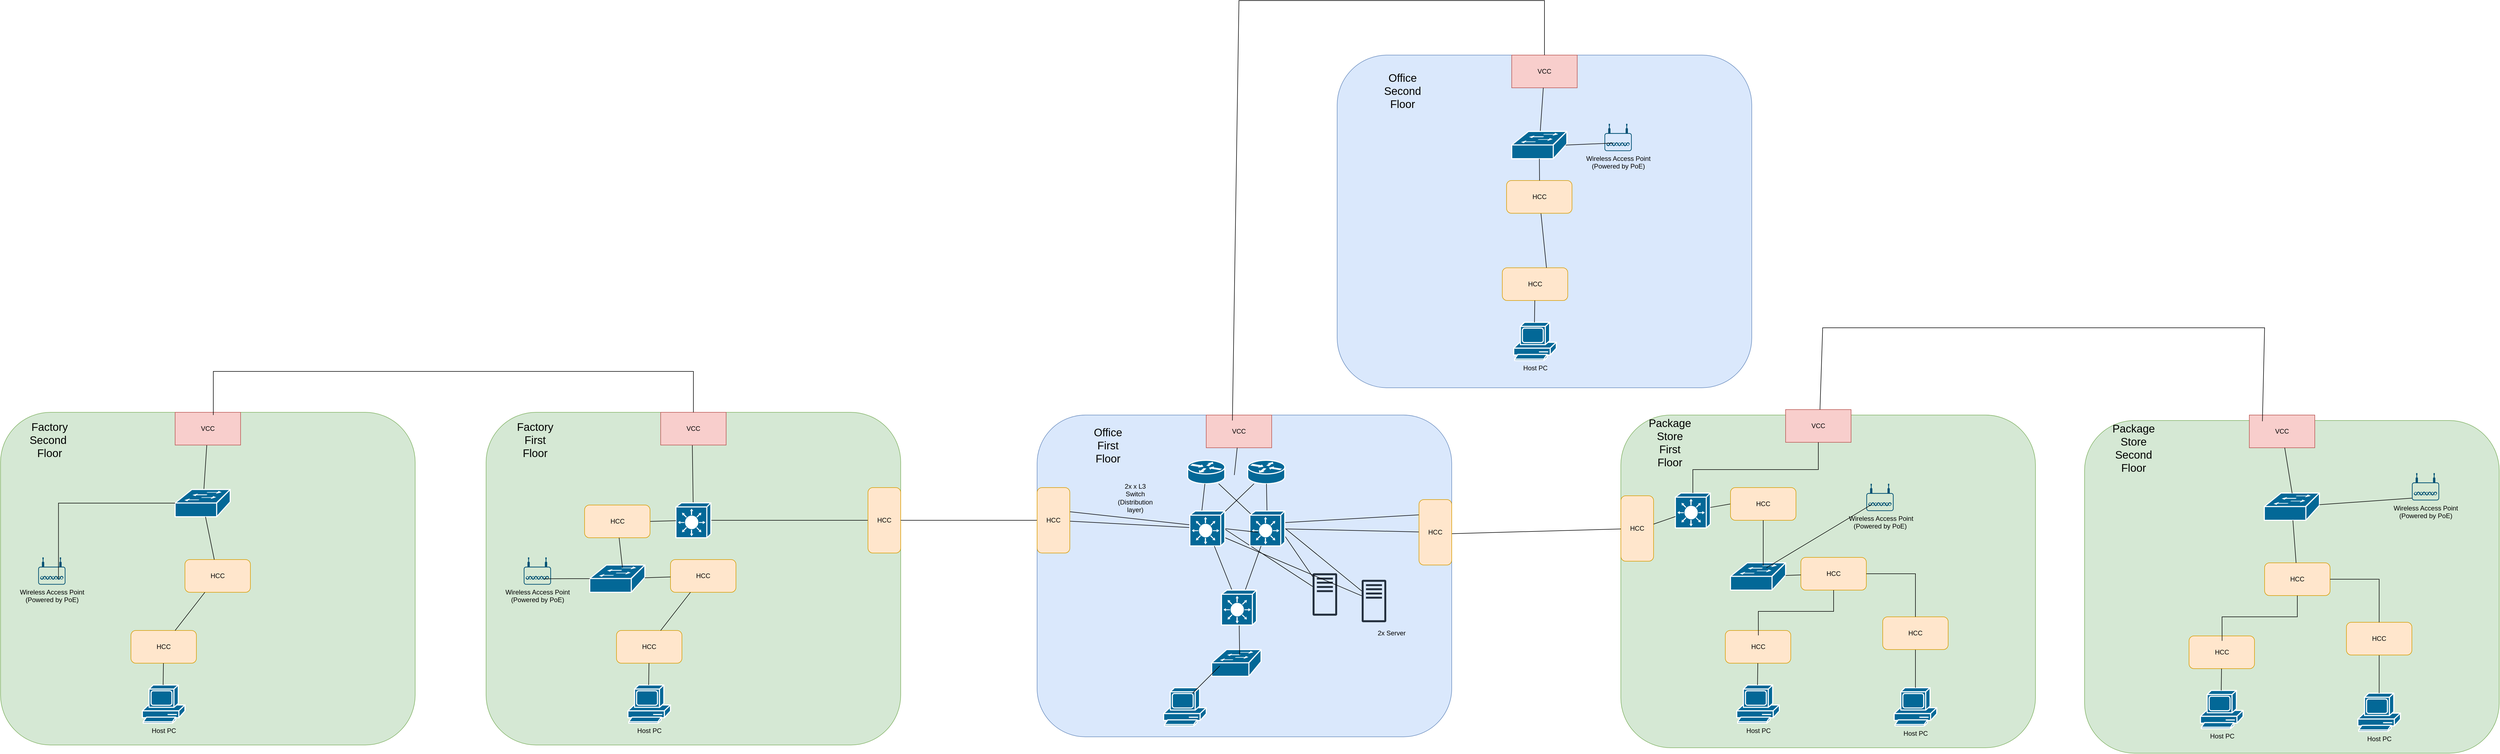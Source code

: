 <mxfile version="24.7.7">
  <diagram name="Page-1" id="TVCrLy3x2SfaSbbehY96">
    <mxGraphModel dx="5955" dy="2456" grid="1" gridSize="10" guides="1" tooltips="1" connect="1" arrows="1" fold="1" page="1" pageScale="1" pageWidth="827" pageHeight="1169" math="0" shadow="0">
      <root>
        <mxCell id="0" />
        <mxCell id="1" parent="0" />
        <mxCell id="3x_LlH8_5D73zO7Ssh2H-61" value="" style="rounded=1;whiteSpace=wrap;html=1;fillColor=#dae8fc;strokeColor=#6c8ebf;" parent="1" vertex="1">
          <mxGeometry x="-160" y="-760" width="760" height="610" as="geometry" />
        </mxCell>
        <mxCell id="3x_LlH8_5D73zO7Ssh2H-1" value="" style="rounded=1;whiteSpace=wrap;html=1;fillColor=#dae8fc;strokeColor=#6c8ebf;" parent="1" vertex="1">
          <mxGeometry x="-710" y="-100" width="760" height="590" as="geometry" />
        </mxCell>
        <mxCell id="3x_LlH8_5D73zO7Ssh2H-3" value="" style="shape=mxgraph.cisco.routers.router;sketch=0;html=1;pointerEvents=1;dashed=0;fillColor=#036897;strokeColor=#ffffff;strokeWidth=2;verticalLabelPosition=bottom;verticalAlign=top;align=center;outlineConnect=0;" parent="1" vertex="1">
          <mxGeometry x="-324" y="-17" width="68" height="43" as="geometry" />
        </mxCell>
        <mxCell id="3x_LlH8_5D73zO7Ssh2H-7" value="2x x L3 Switch (Distribution layer)" style="text;html=1;strokeColor=none;fillColor=none;align=center;verticalAlign=middle;whiteSpace=wrap;rounded=0;" parent="1" vertex="1">
          <mxGeometry x="-560" y="36.5" width="60" height="30" as="geometry" />
        </mxCell>
        <mxCell id="3x_LlH8_5D73zO7Ssh2H-8" value="" style="endArrow=none;html=1;rounded=0;" parent="1" source="3x_LlH8_5D73zO7Ssh2H-5" target="3x_LlH8_5D73zO7Ssh2H-3" edge="1">
          <mxGeometry width="50" height="50" relative="1" as="geometry">
            <mxPoint x="-290" y="86.5" as="sourcePoint" />
            <mxPoint x="-240" y="36.5" as="targetPoint" />
          </mxGeometry>
        </mxCell>
        <mxCell id="3x_LlH8_5D73zO7Ssh2H-9" value="" style="endArrow=none;html=1;rounded=0;" parent="1" source="3x_LlH8_5D73zO7Ssh2H-6" target="3x_LlH8_5D73zO7Ssh2H-3" edge="1">
          <mxGeometry width="50" height="50" relative="1" as="geometry">
            <mxPoint x="-400" y="76" as="sourcePoint" />
            <mxPoint x="-350" y="26" as="targetPoint" />
          </mxGeometry>
        </mxCell>
        <mxCell id="3x_LlH8_5D73zO7Ssh2H-10" value="" style="sketch=0;outlineConnect=0;fontColor=#232F3E;gradientColor=none;fillColor=#232F3D;strokeColor=none;dashed=0;verticalLabelPosition=bottom;verticalAlign=top;align=center;html=1;fontSize=12;fontStyle=0;aspect=fixed;pointerEvents=1;shape=mxgraph.aws4.traditional_server;" parent="1" vertex="1">
          <mxGeometry x="-115" y="202" width="45" height="78" as="geometry" />
        </mxCell>
        <mxCell id="3x_LlH8_5D73zO7Ssh2H-11" value="" style="sketch=0;outlineConnect=0;fontColor=#232F3E;gradientColor=none;fillColor=#232F3D;strokeColor=none;dashed=0;verticalLabelPosition=bottom;verticalAlign=top;align=center;html=1;fontSize=12;fontStyle=0;aspect=fixed;pointerEvents=1;shape=mxgraph.aws4.traditional_server;" parent="1" vertex="1">
          <mxGeometry x="-205" y="190" width="45" height="78" as="geometry" />
        </mxCell>
        <mxCell id="3x_LlH8_5D73zO7Ssh2H-12" value="VCC" style="rounded=0;whiteSpace=wrap;html=1;fillColor=#f8cecc;strokeColor=#b85450;" parent="1" vertex="1">
          <mxGeometry x="-400" y="-100" width="120" height="60" as="geometry" />
        </mxCell>
        <mxCell id="3x_LlH8_5D73zO7Ssh2H-13" value="" style="endArrow=none;html=1;rounded=0;" parent="1" target="3x_LlH8_5D73zO7Ssh2H-10" edge="1">
          <mxGeometry width="50" height="50" relative="1" as="geometry">
            <mxPoint x="-265" y="100" as="sourcePoint" />
            <mxPoint x="-215" y="50" as="targetPoint" />
          </mxGeometry>
        </mxCell>
        <mxCell id="3x_LlH8_5D73zO7Ssh2H-14" value="" style="endArrow=none;html=1;rounded=0;" parent="1" target="3x_LlH8_5D73zO7Ssh2H-11" edge="1">
          <mxGeometry width="50" height="50" relative="1" as="geometry">
            <mxPoint x="-380" y="100" as="sourcePoint" />
            <mxPoint x="-330" y="50" as="targetPoint" />
          </mxGeometry>
        </mxCell>
        <mxCell id="3x_LlH8_5D73zO7Ssh2H-15" value="" style="endArrow=none;html=1;rounded=0;" parent="1" target="3x_LlH8_5D73zO7Ssh2H-10" edge="1">
          <mxGeometry width="50" height="50" relative="1" as="geometry">
            <mxPoint x="-370" y="123" as="sourcePoint" />
            <mxPoint x="-320" y="73" as="targetPoint" />
          </mxGeometry>
        </mxCell>
        <mxCell id="3x_LlH8_5D73zO7Ssh2H-16" value="" style="endArrow=none;html=1;rounded=0;" parent="1" target="3x_LlH8_5D73zO7Ssh2H-11" edge="1">
          <mxGeometry width="50" height="50" relative="1" as="geometry">
            <mxPoint x="-280" y="86.5" as="sourcePoint" />
            <mxPoint x="-230" y="36.5" as="targetPoint" />
          </mxGeometry>
        </mxCell>
        <mxCell id="3x_LlH8_5D73zO7Ssh2H-17" value="2x Server" style="text;html=1;strokeColor=none;fillColor=none;align=center;verticalAlign=middle;whiteSpace=wrap;rounded=0;" parent="1" vertex="1">
          <mxGeometry x="-90" y="285" width="60" height="30" as="geometry" />
        </mxCell>
        <mxCell id="3x_LlH8_5D73zO7Ssh2H-25" value="&lt;font style=&quot;font-size: 20px;&quot;&gt;Office First Floor&lt;br&gt;&lt;/font&gt;" style="text;html=1;strokeColor=none;fillColor=none;align=center;verticalAlign=middle;whiteSpace=wrap;rounded=0;" parent="1" vertex="1">
          <mxGeometry x="-610" y="-60" width="60" height="30" as="geometry" />
        </mxCell>
        <mxCell id="3x_LlH8_5D73zO7Ssh2H-28" value="" style="endArrow=none;html=1;rounded=0;" parent="1" target="3x_LlH8_5D73zO7Ssh2H-12" edge="1">
          <mxGeometry width="50" height="50" relative="1" as="geometry">
            <mxPoint x="-348.5" y="10" as="sourcePoint" />
            <mxPoint x="-298.5" y="-40" as="targetPoint" />
          </mxGeometry>
        </mxCell>
        <mxCell id="3x_LlH8_5D73zO7Ssh2H-39" value="VCC" style="rounded=0;whiteSpace=wrap;html=1;fillColor=#f8cecc;strokeColor=#b85450;" parent="1" vertex="1">
          <mxGeometry x="160" y="-760" width="120" height="60" as="geometry" />
        </mxCell>
        <mxCell id="3x_LlH8_5D73zO7Ssh2H-53" value="" style="endArrow=none;html=1;rounded=0;" parent="1" target="3x_LlH8_5D73zO7Ssh2H-39" edge="1" source="3x_LlH8_5D73zO7Ssh2H-58">
          <mxGeometry width="50" height="50" relative="1" as="geometry">
            <mxPoint x="212.138" y="-610" as="sourcePoint" />
            <mxPoint x="261.5" y="-700" as="targetPoint" />
          </mxGeometry>
        </mxCell>
        <mxCell id="3x_LlH8_5D73zO7Ssh2H-59" value="Host PC" style="shape=mxgraph.cisco.computers_and_peripherals.pc;sketch=0;html=1;pointerEvents=1;dashed=0;fillColor=#036897;strokeColor=#ffffff;strokeWidth=2;verticalLabelPosition=bottom;verticalAlign=top;align=center;outlineConnect=0;" parent="1" vertex="1">
          <mxGeometry x="163.7" y="-270" width="78" height="70" as="geometry" />
        </mxCell>
        <mxCell id="3x_LlH8_5D73zO7Ssh2H-68" value="HCC" style="rounded=1;whiteSpace=wrap;html=1;fillColor=#ffe6cc;strokeColor=#d79b00;" parent="1" vertex="1">
          <mxGeometry x="142.7" y="-370" width="120" height="60" as="geometry" />
        </mxCell>
        <mxCell id="3x_LlH8_5D73zO7Ssh2H-70" value="" style="endArrow=none;html=1;rounded=0;" parent="1" target="3x_LlH8_5D73zO7Ssh2H-68" edge="1">
          <mxGeometry width="50" height="50" relative="1" as="geometry">
            <mxPoint x="201.7" y="-270" as="sourcePoint" />
            <mxPoint x="251.7" y="-320" as="targetPoint" />
          </mxGeometry>
        </mxCell>
        <mxCell id="3x_LlH8_5D73zO7Ssh2H-74" value="" style="endArrow=none;html=1;rounded=0;" parent="1" target="eGqbZ_p4tbSI2-1P67m3-138" edge="1">
          <mxGeometry width="50" height="50" relative="1" as="geometry">
            <mxPoint x="223.7" y="-370" as="sourcePoint" />
            <mxPoint x="278.3" y="-440" as="targetPoint" />
          </mxGeometry>
        </mxCell>
        <mxCell id="eGqbZ_p4tbSI2-1P67m3-20" value="" style="rounded=1;whiteSpace=wrap;html=1;fillColor=#d5e8d4;strokeColor=#82b366;" vertex="1" parent="1">
          <mxGeometry x="-1720" y="-105" width="760" height="610" as="geometry" />
        </mxCell>
        <mxCell id="eGqbZ_p4tbSI2-1P67m3-22" value="" style="endArrow=none;html=1;rounded=0;" edge="1" parent="1" source="eGqbZ_p4tbSI2-1P67m3-23">
          <mxGeometry width="50" height="50" relative="1" as="geometry">
            <mxPoint x="-1347.862" y="45" as="sourcePoint" />
            <mxPoint x="-1341.966" y="-45" as="targetPoint" />
          </mxGeometry>
        </mxCell>
        <mxCell id="eGqbZ_p4tbSI2-1P67m3-135" style="edgeStyle=orthogonalEdgeStyle;rounded=0;orthogonalLoop=1;jettySize=auto;html=1;endArrow=none;endFill=0;" edge="1" parent="1" source="eGqbZ_p4tbSI2-1P67m3-23" target="eGqbZ_p4tbSI2-1P67m3-40">
          <mxGeometry relative="1" as="geometry" />
        </mxCell>
        <mxCell id="eGqbZ_p4tbSI2-1P67m3-23" value="" style="shape=mxgraph.cisco.switches.layer_3_switch;sketch=0;html=1;pointerEvents=1;dashed=0;fillColor=#036897;strokeColor=#ffffff;strokeWidth=2;verticalLabelPosition=bottom;verticalAlign=top;align=center;outlineConnect=0;" vertex="1" parent="1">
          <mxGeometry x="-1372" y="61" width="64" height="64" as="geometry" />
        </mxCell>
        <mxCell id="eGqbZ_p4tbSI2-1P67m3-24" value="" style="shape=mxgraph.cisco.switches.workgroup_switch;sketch=0;html=1;pointerEvents=1;dashed=0;fillColor=#036897;strokeColor=#ffffff;strokeWidth=2;verticalLabelPosition=bottom;verticalAlign=top;align=center;outlineConnect=0;" vertex="1" parent="1">
          <mxGeometry x="-1530" y="175" width="101" height="50" as="geometry" />
        </mxCell>
        <mxCell id="eGqbZ_p4tbSI2-1P67m3-25" value="Host PC " style="shape=mxgraph.cisco.computers_and_peripherals.pc;sketch=0;html=1;pointerEvents=1;dashed=0;fillColor=#036897;strokeColor=#ffffff;strokeWidth=2;verticalLabelPosition=bottom;verticalAlign=top;align=center;outlineConnect=0;" vertex="1" parent="1">
          <mxGeometry x="-1460" y="395" width="78" height="70" as="geometry" />
        </mxCell>
        <mxCell id="eGqbZ_p4tbSI2-1P67m3-26" value="" style="endArrow=none;html=1;rounded=0;exitX=1;exitY=0.5;exitDx=0;exitDy=0;" edge="1" parent="1" source="eGqbZ_p4tbSI2-1P67m3-27" target="eGqbZ_p4tbSI2-1P67m3-23">
          <mxGeometry width="50" height="50" relative="1" as="geometry">
            <mxPoint x="-1420" y="118" as="sourcePoint" />
            <mxPoint x="-1370" y="68" as="targetPoint" />
          </mxGeometry>
        </mxCell>
        <mxCell id="eGqbZ_p4tbSI2-1P67m3-27" value="HCC" style="rounded=1;whiteSpace=wrap;html=1;fillColor=#ffe6cc;strokeColor=#d79b00;" vertex="1" parent="1">
          <mxGeometry x="-1539.5" y="65" width="120" height="60" as="geometry" />
        </mxCell>
        <mxCell id="eGqbZ_p4tbSI2-1P67m3-28" value="" style="endArrow=none;html=1;rounded=0;" edge="1" parent="1" target="eGqbZ_p4tbSI2-1P67m3-27">
          <mxGeometry width="50" height="50" relative="1" as="geometry">
            <mxPoint x="-1470" y="180" as="sourcePoint" />
            <mxPoint x="-1430" y="205" as="targetPoint" />
          </mxGeometry>
        </mxCell>
        <mxCell id="eGqbZ_p4tbSI2-1P67m3-29" value="HCC" style="rounded=1;whiteSpace=wrap;html=1;fillColor=#ffe6cc;strokeColor=#d79b00;" vertex="1" parent="1">
          <mxGeometry x="-1481" y="295" width="120" height="60" as="geometry" />
        </mxCell>
        <mxCell id="eGqbZ_p4tbSI2-1P67m3-30" value="HCC" style="rounded=1;whiteSpace=wrap;html=1;fillColor=#ffe6cc;strokeColor=#d79b00;" vertex="1" parent="1">
          <mxGeometry x="-1382" y="165" width="120" height="60" as="geometry" />
        </mxCell>
        <mxCell id="eGqbZ_p4tbSI2-1P67m3-31" value="" style="endArrow=none;html=1;rounded=0;" edge="1" parent="1" target="eGqbZ_p4tbSI2-1P67m3-29">
          <mxGeometry width="50" height="50" relative="1" as="geometry">
            <mxPoint x="-1422" y="395" as="sourcePoint" />
            <mxPoint x="-1372" y="345" as="targetPoint" />
          </mxGeometry>
        </mxCell>
        <mxCell id="eGqbZ_p4tbSI2-1P67m3-32" value="" style="endArrow=none;html=1;rounded=0;" edge="1" parent="1" source="eGqbZ_p4tbSI2-1P67m3-24" target="eGqbZ_p4tbSI2-1P67m3-30">
          <mxGeometry width="50" height="50" relative="1" as="geometry">
            <mxPoint x="-1300" y="185" as="sourcePoint" />
            <mxPoint x="-1250" y="135" as="targetPoint" />
          </mxGeometry>
        </mxCell>
        <mxCell id="eGqbZ_p4tbSI2-1P67m3-35" value="" style="endArrow=none;html=1;rounded=0;" edge="1" parent="1" target="eGqbZ_p4tbSI2-1P67m3-30">
          <mxGeometry width="50" height="50" relative="1" as="geometry">
            <mxPoint x="-1400" y="295" as="sourcePoint" />
            <mxPoint x="-1350" y="245" as="targetPoint" />
          </mxGeometry>
        </mxCell>
        <mxCell id="eGqbZ_p4tbSI2-1P67m3-40" value="HCC" style="rounded=1;whiteSpace=wrap;html=1;fillColor=#ffe6cc;strokeColor=#d79b00;direction=south;" vertex="1" parent="1">
          <mxGeometry x="-1020" y="33" width="60" height="120" as="geometry" />
        </mxCell>
        <mxCell id="eGqbZ_p4tbSI2-1P67m3-42" value="&lt;div&gt;&lt;font style=&quot;font-size: 20px;&quot;&gt;Office Second Floor&lt;/font&gt;&lt;/div&gt;" style="text;html=1;strokeColor=none;fillColor=none;align=center;verticalAlign=middle;whiteSpace=wrap;rounded=0;" vertex="1" parent="1">
          <mxGeometry x="-70" y="-710" width="60" height="30" as="geometry" />
        </mxCell>
        <mxCell id="eGqbZ_p4tbSI2-1P67m3-43" value="&lt;font style=&quot;font-size: 20px;&quot;&gt;Factory First Floor&lt;br&gt;&lt;/font&gt;" style="text;html=1;align=center;verticalAlign=middle;whiteSpace=wrap;rounded=0;" vertex="1" parent="1">
          <mxGeometry x="-1660" y="-70" width="60" height="30" as="geometry" />
        </mxCell>
        <mxCell id="eGqbZ_p4tbSI2-1P67m3-46" value="&lt;div&gt;Wireless Access Point&lt;/div&gt;&lt;div&gt;(Powered by PoE) &lt;br&gt;&lt;/div&gt;" style="points=[[0.03,0.36,0],[0.18,0,0],[0.5,0.34,0],[0.82,0,0],[0.97,0.36,0],[1,0.67,0],[0.975,0.975,0],[0.5,1,0],[0.025,0.975,0],[0,0.67,0]];verticalLabelPosition=bottom;sketch=0;html=1;verticalAlign=top;aspect=fixed;align=center;pointerEvents=1;shape=mxgraph.cisco19.wireless_access_point;fillColor=#005073;strokeColor=none;" vertex="1" parent="1">
          <mxGeometry x="-1651" y="161" width="50" height="50" as="geometry" />
        </mxCell>
        <mxCell id="eGqbZ_p4tbSI2-1P67m3-47" style="edgeStyle=orthogonalEdgeStyle;rounded=0;orthogonalLoop=1;jettySize=auto;html=1;entryX=0.744;entryY=0.784;entryDx=0;entryDy=0;entryPerimeter=0;endArrow=none;endFill=0;" edge="1" parent="1" source="eGqbZ_p4tbSI2-1P67m3-24" target="eGqbZ_p4tbSI2-1P67m3-46">
          <mxGeometry relative="1" as="geometry" />
        </mxCell>
        <mxCell id="eGqbZ_p4tbSI2-1P67m3-131" style="edgeStyle=orthogonalEdgeStyle;rounded=0;orthogonalLoop=1;jettySize=auto;html=1;endArrow=none;endFill=0;" edge="1" parent="1" source="eGqbZ_p4tbSI2-1P67m3-39" target="eGqbZ_p4tbSI2-1P67m3-40">
          <mxGeometry relative="1" as="geometry" />
        </mxCell>
        <mxCell id="eGqbZ_p4tbSI2-1P67m3-49" value="" style="endArrow=none;html=1;rounded=0;" edge="1" parent="1" source="eGqbZ_p4tbSI2-1P67m3-39" target="3x_LlH8_5D73zO7Ssh2H-6">
          <mxGeometry width="50" height="50" relative="1" as="geometry">
            <mxPoint x="-660" y="97" as="sourcePoint" />
            <mxPoint x="-610" y="47" as="targetPoint" />
          </mxGeometry>
        </mxCell>
        <mxCell id="eGqbZ_p4tbSI2-1P67m3-55" value="" style="rounded=1;whiteSpace=wrap;html=1;fillColor=#d5e8d4;strokeColor=#82b366;" vertex="1" parent="1">
          <mxGeometry x="360" y="-100" width="760" height="610" as="geometry" />
        </mxCell>
        <mxCell id="eGqbZ_p4tbSI2-1P67m3-57" value="" style="shape=mxgraph.cisco.switches.layer_3_switch;sketch=0;html=1;pointerEvents=1;dashed=0;fillColor=#036897;strokeColor=#ffffff;strokeWidth=2;verticalLabelPosition=bottom;verticalAlign=top;align=center;outlineConnect=0;" vertex="1" parent="1">
          <mxGeometry x="460" y="43" width="64" height="64" as="geometry" />
        </mxCell>
        <mxCell id="eGqbZ_p4tbSI2-1P67m3-58" value="" style="shape=mxgraph.cisco.switches.workgroup_switch;sketch=0;html=1;pointerEvents=1;dashed=0;fillColor=#036897;strokeColor=#ffffff;strokeWidth=2;verticalLabelPosition=bottom;verticalAlign=top;align=center;outlineConnect=0;" vertex="1" parent="1">
          <mxGeometry x="561" y="171" width="101" height="50" as="geometry" />
        </mxCell>
        <mxCell id="eGqbZ_p4tbSI2-1P67m3-59" value="Host PC " style="shape=mxgraph.cisco.computers_and_peripherals.pc;sketch=0;html=1;pointerEvents=1;dashed=0;fillColor=#036897;strokeColor=#ffffff;strokeWidth=2;verticalLabelPosition=bottom;verticalAlign=top;align=center;outlineConnect=0;" vertex="1" parent="1">
          <mxGeometry x="572.5" y="395" width="78" height="70" as="geometry" />
        </mxCell>
        <mxCell id="eGqbZ_p4tbSI2-1P67m3-60" value="" style="endArrow=none;html=1;rounded=0;exitX=0;exitY=0.5;exitDx=0;exitDy=0;" edge="1" parent="1" source="eGqbZ_p4tbSI2-1P67m3-61" target="eGqbZ_p4tbSI2-1P67m3-57">
          <mxGeometry width="50" height="50" relative="1" as="geometry">
            <mxPoint x="671" y="114" as="sourcePoint" />
            <mxPoint x="721" y="64" as="targetPoint" />
          </mxGeometry>
        </mxCell>
        <mxCell id="eGqbZ_p4tbSI2-1P67m3-61" value="HCC" style="rounded=1;whiteSpace=wrap;html=1;fillColor=#ffe6cc;strokeColor=#d79b00;" vertex="1" parent="1">
          <mxGeometry x="561" y="33" width="120" height="60" as="geometry" />
        </mxCell>
        <mxCell id="eGqbZ_p4tbSI2-1P67m3-62" value="" style="endArrow=none;html=1;rounded=0;" edge="1" parent="1" target="eGqbZ_p4tbSI2-1P67m3-61">
          <mxGeometry width="50" height="50" relative="1" as="geometry">
            <mxPoint x="621" y="176" as="sourcePoint" />
            <mxPoint x="661" y="201" as="targetPoint" />
          </mxGeometry>
        </mxCell>
        <mxCell id="eGqbZ_p4tbSI2-1P67m3-63" value="HCC" style="rounded=1;whiteSpace=wrap;html=1;fillColor=#ffe6cc;strokeColor=#d79b00;" vertex="1" parent="1">
          <mxGeometry x="551.5" y="295" width="120" height="60" as="geometry" />
        </mxCell>
        <mxCell id="eGqbZ_p4tbSI2-1P67m3-64" value="HCC" style="rounded=1;whiteSpace=wrap;html=1;fillColor=#ffe6cc;strokeColor=#d79b00;" vertex="1" parent="1">
          <mxGeometry x="690" y="161" width="120" height="60" as="geometry" />
        </mxCell>
        <mxCell id="eGqbZ_p4tbSI2-1P67m3-65" value="" style="endArrow=none;html=1;rounded=0;" edge="1" parent="1" target="eGqbZ_p4tbSI2-1P67m3-63">
          <mxGeometry width="50" height="50" relative="1" as="geometry">
            <mxPoint x="610.5" y="395" as="sourcePoint" />
            <mxPoint x="660.5" y="345" as="targetPoint" />
          </mxGeometry>
        </mxCell>
        <mxCell id="eGqbZ_p4tbSI2-1P67m3-66" value="" style="endArrow=none;html=1;rounded=0;" edge="1" parent="1" source="eGqbZ_p4tbSI2-1P67m3-58" target="eGqbZ_p4tbSI2-1P67m3-64">
          <mxGeometry width="50" height="50" relative="1" as="geometry">
            <mxPoint x="791" y="181" as="sourcePoint" />
            <mxPoint x="841" y="131" as="targetPoint" />
          </mxGeometry>
        </mxCell>
        <mxCell id="eGqbZ_p4tbSI2-1P67m3-67" value="Host PC" style="shape=mxgraph.cisco.computers_and_peripherals.pc;sketch=0;html=1;pointerEvents=1;dashed=0;fillColor=#036897;strokeColor=#ffffff;strokeWidth=2;verticalLabelPosition=bottom;verticalAlign=top;align=center;outlineConnect=0;" vertex="1" parent="1">
          <mxGeometry x="861" y="400" width="78" height="70" as="geometry" />
        </mxCell>
        <mxCell id="eGqbZ_p4tbSI2-1P67m3-68" value="" style="endArrow=none;html=1;rounded=0;" edge="1" parent="1" target="eGqbZ_p4tbSI2-1P67m3-67" source="eGqbZ_p4tbSI2-1P67m3-70">
          <mxGeometry width="50" height="50" relative="1" as="geometry">
            <mxPoint x="991" y="211" as="sourcePoint" />
            <mxPoint x="1041" y="161" as="targetPoint" />
          </mxGeometry>
        </mxCell>
        <mxCell id="eGqbZ_p4tbSI2-1P67m3-69" value="" style="endArrow=none;html=1;rounded=0;exitX=0.505;exitY=0.151;exitDx=0;exitDy=0;exitPerimeter=0;" edge="1" parent="1" target="eGqbZ_p4tbSI2-1P67m3-64" source="eGqbZ_p4tbSI2-1P67m3-63">
          <mxGeometry width="50" height="50" relative="1" as="geometry">
            <mxPoint x="691" y="291" as="sourcePoint" />
            <mxPoint x="741" y="241" as="targetPoint" />
            <Array as="points">
              <mxPoint x="612" y="260" />
              <mxPoint x="750" y="260" />
            </Array>
          </mxGeometry>
        </mxCell>
        <mxCell id="eGqbZ_p4tbSI2-1P67m3-70" value="HCC" style="rounded=1;whiteSpace=wrap;html=1;fillColor=#ffe6cc;strokeColor=#d79b00;" vertex="1" parent="1">
          <mxGeometry x="840" y="270" width="120" height="60" as="geometry" />
        </mxCell>
        <mxCell id="eGqbZ_p4tbSI2-1P67m3-71" value="" style="endArrow=none;html=1;rounded=0;" edge="1" parent="1" target="eGqbZ_p4tbSI2-1P67m3-70" source="eGqbZ_p4tbSI2-1P67m3-64">
          <mxGeometry width="50" height="50" relative="1" as="geometry">
            <mxPoint x="829" y="191" as="sourcePoint" />
            <mxPoint x="879" y="141" as="targetPoint" />
            <Array as="points">
              <mxPoint x="900" y="191" />
            </Array>
          </mxGeometry>
        </mxCell>
        <mxCell id="eGqbZ_p4tbSI2-1P67m3-72" value="HCC" style="rounded=1;whiteSpace=wrap;html=1;fillColor=#ffe6cc;strokeColor=#d79b00;direction=south;" vertex="1" parent="1">
          <mxGeometry x="360" y="48" width="60" height="120" as="geometry" />
        </mxCell>
        <mxCell id="eGqbZ_p4tbSI2-1P67m3-74" value="&lt;div&gt;&lt;font style=&quot;font-size: 20px;&quot;&gt;Package Store First Floor&lt;/font&gt;&lt;/div&gt;" style="text;html=1;align=center;verticalAlign=middle;whiteSpace=wrap;rounded=0;" vertex="1" parent="1">
          <mxGeometry x="420" y="-65" width="60" height="30" as="geometry" />
        </mxCell>
        <mxCell id="eGqbZ_p4tbSI2-1P67m3-75" value="&lt;div&gt;&amp;nbsp;Wireless Access Point&lt;/div&gt;&lt;div&gt;(Powered by PoE) &lt;br&gt;&lt;/div&gt;" style="points=[[0.03,0.36,0],[0.18,0,0],[0.5,0.34,0],[0.82,0,0],[0.97,0.36,0],[1,0.67,0],[0.975,0.975,0],[0.5,1,0],[0.025,0.975,0],[0,0.67,0]];verticalLabelPosition=bottom;sketch=0;html=1;verticalAlign=top;aspect=fixed;align=center;pointerEvents=1;shape=mxgraph.cisco19.wireless_access_point;fillColor=#005073;strokeColor=none;" vertex="1" parent="1">
          <mxGeometry x="810" y="26" width="50" height="50" as="geometry" />
        </mxCell>
        <mxCell id="eGqbZ_p4tbSI2-1P67m3-77" value="" style="endArrow=none;html=1;rounded=0;" edge="1" parent="1" target="3x_LlH8_5D73zO7Ssh2H-39">
          <mxGeometry width="50" height="50" relative="1" as="geometry">
            <mxPoint x="-352" y="-90" as="sourcePoint" />
            <mxPoint x="-302" y="-140" as="targetPoint" />
            <Array as="points">
              <mxPoint x="-340" y="-860" />
              <mxPoint x="220" y="-860" />
            </Array>
          </mxGeometry>
        </mxCell>
        <mxCell id="eGqbZ_p4tbSI2-1P67m3-79" value="" style="endArrow=none;html=1;rounded=0;entryX=0.264;entryY=0.768;entryDx=0;entryDy=0;entryPerimeter=0;" edge="1" parent="1">
          <mxGeometry width="50" height="50" relative="1" as="geometry">
            <mxPoint x="626.9" y="180" as="sourcePoint" />
            <mxPoint x="819.1" y="64.4" as="targetPoint" />
          </mxGeometry>
        </mxCell>
        <mxCell id="eGqbZ_p4tbSI2-1P67m3-80" value="" style="endArrow=none;html=1;rounded=0;" edge="1" parent="1" source="eGqbZ_p4tbSI2-1P67m3-72" target="eGqbZ_p4tbSI2-1P67m3-57">
          <mxGeometry width="50" height="50" relative="1" as="geometry">
            <mxPoint x="750" y="260" as="sourcePoint" />
            <mxPoint x="800" y="210" as="targetPoint" />
            <Array as="points">
              <mxPoint x="420" y="100" />
            </Array>
          </mxGeometry>
        </mxCell>
        <mxCell id="eGqbZ_p4tbSI2-1P67m3-81" value="" style="endArrow=none;html=1;rounded=0;" edge="1" parent="1" target="eGqbZ_p4tbSI2-1P67m3-72">
          <mxGeometry width="50" height="50" relative="1" as="geometry">
            <mxPoint x="34" y="118" as="sourcePoint" />
            <mxPoint x="84" y="68" as="targetPoint" />
          </mxGeometry>
        </mxCell>
        <mxCell id="eGqbZ_p4tbSI2-1P67m3-83" value="VCC" style="rounded=0;whiteSpace=wrap;html=1;fillColor=#f8cecc;strokeColor=#b85450;" vertex="1" parent="1">
          <mxGeometry x="662" y="-110" width="120" height="60" as="geometry" />
        </mxCell>
        <mxCell id="eGqbZ_p4tbSI2-1P67m3-84" value="" style="endArrow=none;html=1;rounded=0;" edge="1" parent="1" source="eGqbZ_p4tbSI2-1P67m3-57" target="eGqbZ_p4tbSI2-1P67m3-83">
          <mxGeometry width="50" height="50" relative="1" as="geometry">
            <mxPoint x="621.5" y="43" as="sourcePoint" />
            <mxPoint x="671.5" y="-7" as="targetPoint" />
            <Array as="points">
              <mxPoint x="492" />
              <mxPoint x="722" />
            </Array>
          </mxGeometry>
        </mxCell>
        <mxCell id="eGqbZ_p4tbSI2-1P67m3-85" value="" style="rounded=1;whiteSpace=wrap;html=1;fillColor=#d5e8d4;strokeColor=#82b366;" vertex="1" parent="1">
          <mxGeometry x="1210" y="-90" width="760" height="610" as="geometry" />
        </mxCell>
        <mxCell id="eGqbZ_p4tbSI2-1P67m3-87" value="" style="shape=mxgraph.cisco.switches.workgroup_switch;sketch=0;html=1;pointerEvents=1;dashed=0;fillColor=#036897;strokeColor=#ffffff;strokeWidth=2;verticalLabelPosition=bottom;verticalAlign=top;align=center;outlineConnect=0;" vertex="1" parent="1">
          <mxGeometry x="1539.5" y="43" width="101" height="50" as="geometry" />
        </mxCell>
        <mxCell id="eGqbZ_p4tbSI2-1P67m3-88" value="Host PC " style="shape=mxgraph.cisco.computers_and_peripherals.pc;sketch=0;html=1;pointerEvents=1;dashed=0;fillColor=#036897;strokeColor=#ffffff;strokeWidth=2;verticalLabelPosition=bottom;verticalAlign=top;align=center;outlineConnect=0;" vertex="1" parent="1">
          <mxGeometry x="1422.5" y="405" width="78" height="70" as="geometry" />
        </mxCell>
        <mxCell id="eGqbZ_p4tbSI2-1P67m3-92" value="HCC" style="rounded=1;whiteSpace=wrap;html=1;fillColor=#ffe6cc;strokeColor=#d79b00;" vertex="1" parent="1">
          <mxGeometry x="1401.5" y="305" width="120" height="60" as="geometry" />
        </mxCell>
        <mxCell id="eGqbZ_p4tbSI2-1P67m3-93" value="HCC" style="rounded=1;whiteSpace=wrap;html=1;fillColor=#ffe6cc;strokeColor=#d79b00;" vertex="1" parent="1">
          <mxGeometry x="1540" y="171" width="120" height="60" as="geometry" />
        </mxCell>
        <mxCell id="eGqbZ_p4tbSI2-1P67m3-94" value="" style="endArrow=none;html=1;rounded=0;" edge="1" parent="1" target="eGqbZ_p4tbSI2-1P67m3-92">
          <mxGeometry width="50" height="50" relative="1" as="geometry">
            <mxPoint x="1460.5" y="405" as="sourcePoint" />
            <mxPoint x="1510.5" y="355" as="targetPoint" />
          </mxGeometry>
        </mxCell>
        <mxCell id="eGqbZ_p4tbSI2-1P67m3-95" value="" style="endArrow=none;html=1;rounded=0;" edge="1" parent="1" source="eGqbZ_p4tbSI2-1P67m3-87" target="eGqbZ_p4tbSI2-1P67m3-93">
          <mxGeometry width="50" height="50" relative="1" as="geometry">
            <mxPoint x="1641" y="191" as="sourcePoint" />
            <mxPoint x="1691" y="141" as="targetPoint" />
          </mxGeometry>
        </mxCell>
        <mxCell id="eGqbZ_p4tbSI2-1P67m3-96" value="Host PC" style="shape=mxgraph.cisco.computers_and_peripherals.pc;sketch=0;html=1;pointerEvents=1;dashed=0;fillColor=#036897;strokeColor=#ffffff;strokeWidth=2;verticalLabelPosition=bottom;verticalAlign=top;align=center;outlineConnect=0;" vertex="1" parent="1">
          <mxGeometry x="1711" y="410" width="78" height="70" as="geometry" />
        </mxCell>
        <mxCell id="eGqbZ_p4tbSI2-1P67m3-97" value="" style="endArrow=none;html=1;rounded=0;" edge="1" parent="1" source="eGqbZ_p4tbSI2-1P67m3-99" target="eGqbZ_p4tbSI2-1P67m3-96">
          <mxGeometry width="50" height="50" relative="1" as="geometry">
            <mxPoint x="1841" y="221" as="sourcePoint" />
            <mxPoint x="1891" y="171" as="targetPoint" />
          </mxGeometry>
        </mxCell>
        <mxCell id="eGqbZ_p4tbSI2-1P67m3-98" value="" style="endArrow=none;html=1;rounded=0;exitX=0.505;exitY=0.151;exitDx=0;exitDy=0;exitPerimeter=0;" edge="1" parent="1" source="eGqbZ_p4tbSI2-1P67m3-92" target="eGqbZ_p4tbSI2-1P67m3-93">
          <mxGeometry width="50" height="50" relative="1" as="geometry">
            <mxPoint x="1541" y="301" as="sourcePoint" />
            <mxPoint x="1591" y="251" as="targetPoint" />
            <Array as="points">
              <mxPoint x="1462" y="270" />
              <mxPoint x="1600" y="270" />
            </Array>
          </mxGeometry>
        </mxCell>
        <mxCell id="eGqbZ_p4tbSI2-1P67m3-99" value="HCC" style="rounded=1;whiteSpace=wrap;html=1;fillColor=#ffe6cc;strokeColor=#d79b00;" vertex="1" parent="1">
          <mxGeometry x="1690" y="280" width="120" height="60" as="geometry" />
        </mxCell>
        <mxCell id="eGqbZ_p4tbSI2-1P67m3-100" value="" style="endArrow=none;html=1;rounded=0;" edge="1" parent="1" source="eGqbZ_p4tbSI2-1P67m3-93" target="eGqbZ_p4tbSI2-1P67m3-99">
          <mxGeometry width="50" height="50" relative="1" as="geometry">
            <mxPoint x="1679" y="201" as="sourcePoint" />
            <mxPoint x="1729" y="151" as="targetPoint" />
            <Array as="points">
              <mxPoint x="1750" y="201" />
            </Array>
          </mxGeometry>
        </mxCell>
        <mxCell id="eGqbZ_p4tbSI2-1P67m3-102" value="&lt;div&gt;&lt;font style=&quot;font-size: 20px;&quot;&gt;Package Store Second Floor&lt;/font&gt;&lt;/div&gt;" style="text;html=1;align=center;verticalAlign=middle;whiteSpace=wrap;rounded=0;" vertex="1" parent="1">
          <mxGeometry x="1270" y="-55" width="60" height="30" as="geometry" />
        </mxCell>
        <mxCell id="eGqbZ_p4tbSI2-1P67m3-103" value="&lt;div&gt;Wireless Access Point&lt;/div&gt;&lt;div&gt;(Powered by PoE) &lt;br&gt;&lt;/div&gt;" style="points=[[0.03,0.36,0],[0.18,0,0],[0.5,0.34,0],[0.82,0,0],[0.97,0.36,0],[1,0.67,0],[0.975,0.975,0],[0.5,1,0],[0.025,0.975,0],[0,0.67,0]];verticalLabelPosition=bottom;sketch=0;html=1;verticalAlign=top;aspect=fixed;align=center;pointerEvents=1;shape=mxgraph.cisco19.wireless_access_point;fillColor=#005073;strokeColor=none;" vertex="1" parent="1">
          <mxGeometry x="1810" y="6.5" width="50" height="50" as="geometry" />
        </mxCell>
        <mxCell id="eGqbZ_p4tbSI2-1P67m3-104" value="" style="endArrow=none;html=1;rounded=0;entryX=0.264;entryY=0.768;entryDx=0;entryDy=0;entryPerimeter=0;" edge="1" parent="1" source="eGqbZ_p4tbSI2-1P67m3-87">
          <mxGeometry width="50" height="50" relative="1" as="geometry">
            <mxPoint x="1617.8" y="168" as="sourcePoint" />
            <mxPoint x="1810" y="52.4" as="targetPoint" />
          </mxGeometry>
        </mxCell>
        <mxCell id="eGqbZ_p4tbSI2-1P67m3-106" value="VCC" style="rounded=0;whiteSpace=wrap;html=1;fillColor=#f8cecc;strokeColor=#b85450;" vertex="1" parent="1">
          <mxGeometry x="1512" y="-100" width="120" height="60" as="geometry" />
        </mxCell>
        <mxCell id="eGqbZ_p4tbSI2-1P67m3-108" value="" style="endArrow=none;html=1;rounded=0;" edge="1" parent="1" target="eGqbZ_p4tbSI2-1P67m3-106">
          <mxGeometry width="50" height="50" relative="1" as="geometry">
            <mxPoint x="1590.5" y="43.5" as="sourcePoint" />
            <mxPoint x="1640.5" y="-6.5" as="targetPoint" />
          </mxGeometry>
        </mxCell>
        <mxCell id="eGqbZ_p4tbSI2-1P67m3-109" value="" style="endArrow=none;html=1;rounded=0;entryX=0.2;entryY=0.189;entryDx=0;entryDy=0;entryPerimeter=0;" edge="1" parent="1" target="eGqbZ_p4tbSI2-1P67m3-106">
          <mxGeometry width="50" height="50" relative="1" as="geometry">
            <mxPoint x="725" y="-110" as="sourcePoint" />
            <mxPoint x="775" y="-160" as="targetPoint" />
            <Array as="points">
              <mxPoint x="730" y="-260" />
              <mxPoint x="1540" y="-260" />
            </Array>
          </mxGeometry>
        </mxCell>
        <mxCell id="eGqbZ_p4tbSI2-1P67m3-110" value="" style="rounded=1;whiteSpace=wrap;html=1;fillColor=#d5e8d4;strokeColor=#82b366;" vertex="1" parent="1">
          <mxGeometry x="-2610" y="-105" width="760" height="610" as="geometry" />
        </mxCell>
        <mxCell id="eGqbZ_p4tbSI2-1P67m3-111" value="" style="endArrow=none;html=1;rounded=0;" edge="1" parent="1">
          <mxGeometry width="50" height="50" relative="1" as="geometry">
            <mxPoint x="-2237.862" y="45" as="sourcePoint" />
            <mxPoint x="-2231.966" y="-45" as="targetPoint" />
          </mxGeometry>
        </mxCell>
        <mxCell id="eGqbZ_p4tbSI2-1P67m3-113" value="" style="shape=mxgraph.cisco.switches.workgroup_switch;sketch=0;html=1;pointerEvents=1;dashed=0;fillColor=#036897;strokeColor=#ffffff;strokeWidth=2;verticalLabelPosition=bottom;verticalAlign=top;align=center;outlineConnect=0;" vertex="1" parent="1">
          <mxGeometry x="-2290" y="36.5" width="101" height="50" as="geometry" />
        </mxCell>
        <mxCell id="eGqbZ_p4tbSI2-1P67m3-114" value="Host PC " style="shape=mxgraph.cisco.computers_and_peripherals.pc;sketch=0;html=1;pointerEvents=1;dashed=0;fillColor=#036897;strokeColor=#ffffff;strokeWidth=2;verticalLabelPosition=bottom;verticalAlign=top;align=center;outlineConnect=0;" vertex="1" parent="1">
          <mxGeometry x="-2350" y="395" width="78" height="70" as="geometry" />
        </mxCell>
        <mxCell id="eGqbZ_p4tbSI2-1P67m3-118" value="HCC" style="rounded=1;whiteSpace=wrap;html=1;fillColor=#ffe6cc;strokeColor=#d79b00;" vertex="1" parent="1">
          <mxGeometry x="-2371" y="295" width="120" height="60" as="geometry" />
        </mxCell>
        <mxCell id="eGqbZ_p4tbSI2-1P67m3-119" value="HCC" style="rounded=1;whiteSpace=wrap;html=1;fillColor=#ffe6cc;strokeColor=#d79b00;" vertex="1" parent="1">
          <mxGeometry x="-2272" y="165" width="120" height="60" as="geometry" />
        </mxCell>
        <mxCell id="eGqbZ_p4tbSI2-1P67m3-120" value="" style="endArrow=none;html=1;rounded=0;" edge="1" parent="1" target="eGqbZ_p4tbSI2-1P67m3-118">
          <mxGeometry width="50" height="50" relative="1" as="geometry">
            <mxPoint x="-2312" y="395" as="sourcePoint" />
            <mxPoint x="-2262" y="345" as="targetPoint" />
          </mxGeometry>
        </mxCell>
        <mxCell id="eGqbZ_p4tbSI2-1P67m3-121" value="" style="endArrow=none;html=1;rounded=0;" edge="1" parent="1" source="eGqbZ_p4tbSI2-1P67m3-113" target="eGqbZ_p4tbSI2-1P67m3-119">
          <mxGeometry width="50" height="50" relative="1" as="geometry">
            <mxPoint x="-2190" y="185" as="sourcePoint" />
            <mxPoint x="-2140" y="135" as="targetPoint" />
          </mxGeometry>
        </mxCell>
        <mxCell id="eGqbZ_p4tbSI2-1P67m3-124" value="" style="endArrow=none;html=1;rounded=0;" edge="1" parent="1" target="eGqbZ_p4tbSI2-1P67m3-119">
          <mxGeometry width="50" height="50" relative="1" as="geometry">
            <mxPoint x="-2290" y="295" as="sourcePoint" />
            <mxPoint x="-2240" y="245" as="targetPoint" />
          </mxGeometry>
        </mxCell>
        <mxCell id="eGqbZ_p4tbSI2-1P67m3-128" value="&lt;font style=&quot;font-size: 20px;&quot;&gt;Factory Second&amp;nbsp; Floor&lt;br&gt;&lt;/font&gt;" style="text;html=1;align=center;verticalAlign=middle;whiteSpace=wrap;rounded=0;" vertex="1" parent="1">
          <mxGeometry x="-2550" y="-70" width="60" height="30" as="geometry" />
        </mxCell>
        <mxCell id="eGqbZ_p4tbSI2-1P67m3-129" value="&lt;div&gt;Wireless Access Point&lt;/div&gt;&lt;div&gt;(Powered by PoE) &lt;br&gt;&lt;/div&gt;" style="points=[[0.03,0.36,0],[0.18,0,0],[0.5,0.34,0],[0.82,0,0],[0.97,0.36,0],[1,0.67,0],[0.975,0.975,0],[0.5,1,0],[0.025,0.975,0],[0,0.67,0]];verticalLabelPosition=bottom;sketch=0;html=1;verticalAlign=top;aspect=fixed;align=center;pointerEvents=1;shape=mxgraph.cisco19.wireless_access_point;fillColor=#005073;strokeColor=none;" vertex="1" parent="1">
          <mxGeometry x="-2541" y="161" width="50" height="50" as="geometry" />
        </mxCell>
        <mxCell id="eGqbZ_p4tbSI2-1P67m3-130" style="edgeStyle=orthogonalEdgeStyle;rounded=0;orthogonalLoop=1;jettySize=auto;html=1;entryX=0.744;entryY=0.784;entryDx=0;entryDy=0;entryPerimeter=0;endArrow=none;endFill=0;" edge="1" parent="1" source="eGqbZ_p4tbSI2-1P67m3-113" target="eGqbZ_p4tbSI2-1P67m3-129">
          <mxGeometry relative="1" as="geometry" />
        </mxCell>
        <mxCell id="eGqbZ_p4tbSI2-1P67m3-132" value="VCC" style="rounded=0;whiteSpace=wrap;html=1;fillColor=#f8cecc;strokeColor=#b85450;" vertex="1" parent="1">
          <mxGeometry x="-1400" y="-105" width="120" height="60" as="geometry" />
        </mxCell>
        <mxCell id="eGqbZ_p4tbSI2-1P67m3-133" value="VCC" style="rounded=0;whiteSpace=wrap;html=1;fillColor=#f8cecc;strokeColor=#b85450;" vertex="1" parent="1">
          <mxGeometry x="-2290" y="-105" width="120" height="60" as="geometry" />
        </mxCell>
        <mxCell id="eGqbZ_p4tbSI2-1P67m3-134" value="" style="endArrow=none;html=1;rounded=0;" edge="1" parent="1" target="eGqbZ_p4tbSI2-1P67m3-132">
          <mxGeometry width="50" height="50" relative="1" as="geometry">
            <mxPoint x="-2220" y="-100" as="sourcePoint" />
            <mxPoint x="-2170" y="-150" as="targetPoint" />
            <Array as="points">
              <mxPoint x="-2220" y="-180" />
              <mxPoint x="-1340" y="-180" />
            </Array>
          </mxGeometry>
        </mxCell>
        <mxCell id="eGqbZ_p4tbSI2-1P67m3-136" value="" style="endArrow=none;html=1;rounded=0;" edge="1" parent="1" source="3x_LlH8_5D73zO7Ssh2H-5" target="eGqbZ_p4tbSI2-1P67m3-78">
          <mxGeometry width="50" height="50" relative="1" as="geometry">
            <mxPoint x="-270" y="125" as="sourcePoint" />
            <mxPoint x="-220" y="75" as="targetPoint" />
          </mxGeometry>
        </mxCell>
        <mxCell id="eGqbZ_p4tbSI2-1P67m3-137" value="" style="endArrow=none;html=1;rounded=0;" edge="1" parent="1" target="3x_LlH8_5D73zO7Ssh2H-58">
          <mxGeometry width="50" height="50" relative="1" as="geometry">
            <mxPoint x="212.138" y="-610" as="sourcePoint" />
            <mxPoint x="218" y="-700" as="targetPoint" />
          </mxGeometry>
        </mxCell>
        <mxCell id="3x_LlH8_5D73zO7Ssh2H-58" value="" style="shape=mxgraph.cisco.switches.workgroup_switch;sketch=0;html=1;pointerEvents=1;dashed=0;fillColor=#036897;strokeColor=#ffffff;strokeWidth=2;verticalLabelPosition=bottom;verticalAlign=top;align=center;outlineConnect=0;" parent="1" vertex="1">
          <mxGeometry x="160" y="-620" width="101" height="50" as="geometry" />
        </mxCell>
        <mxCell id="eGqbZ_p4tbSI2-1P67m3-138" value="HCC" style="rounded=1;whiteSpace=wrap;html=1;fillColor=#ffe6cc;strokeColor=#d79b00;" vertex="1" parent="1">
          <mxGeometry x="150.5" y="-530" width="120" height="60" as="geometry" />
        </mxCell>
        <mxCell id="eGqbZ_p4tbSI2-1P67m3-143" value="" style="endArrow=none;html=1;rounded=0;" edge="1" parent="1" target="3x_LlH8_5D73zO7Ssh2H-58">
          <mxGeometry width="50" height="50" relative="1" as="geometry">
            <mxPoint x="211" y="-530" as="sourcePoint" />
            <mxPoint x="261" y="-580" as="targetPoint" />
          </mxGeometry>
        </mxCell>
        <mxCell id="eGqbZ_p4tbSI2-1P67m3-144" value="&lt;div&gt;Wireless Access Point &lt;br&gt;&lt;/div&gt;&lt;div&gt;(Powered by PoE)&lt;br&gt;&lt;/div&gt;" style="points=[[0.03,0.36,0],[0.18,0,0],[0.5,0.34,0],[0.82,0,0],[0.97,0.36,0],[1,0.67,0],[0.975,0.975,0],[0.5,1,0],[0.025,0.975,0],[0,0.67,0]];verticalLabelPosition=bottom;sketch=0;html=1;verticalAlign=top;aspect=fixed;align=center;pointerEvents=1;shape=mxgraph.cisco19.wireless_access_point;fillColor=#005073;strokeColor=none;" vertex="1" parent="1">
          <mxGeometry x="330" y="-634" width="50" height="50" as="geometry" />
        </mxCell>
        <mxCell id="eGqbZ_p4tbSI2-1P67m3-146" value="" style="endArrow=none;html=1;rounded=0;exitX=0.98;exitY=0.5;exitDx=0;exitDy=0;exitPerimeter=0;entryX=0.313;entryY=0.707;entryDx=0;entryDy=0;entryPerimeter=0;" edge="1" parent="1" source="3x_LlH8_5D73zO7Ssh2H-58" target="eGqbZ_p4tbSI2-1P67m3-144">
          <mxGeometry width="50" height="50" relative="1" as="geometry">
            <mxPoint x="190" y="-400" as="sourcePoint" />
            <mxPoint x="240" y="-450" as="targetPoint" />
          </mxGeometry>
        </mxCell>
        <mxCell id="eGqbZ_p4tbSI2-1P67m3-148" value="" style="shape=mxgraph.cisco.routers.router;sketch=0;html=1;pointerEvents=1;dashed=0;fillColor=#036897;strokeColor=#ffffff;strokeWidth=2;verticalLabelPosition=bottom;verticalAlign=top;align=center;outlineConnect=0;" vertex="1" parent="1">
          <mxGeometry x="-434" y="-17" width="68" height="43" as="geometry" />
        </mxCell>
        <mxCell id="eGqbZ_p4tbSI2-1P67m3-149" value="" style="endArrow=none;html=1;rounded=0;" edge="1" parent="1" target="eGqbZ_p4tbSI2-1P67m3-148">
          <mxGeometry width="50" height="50" relative="1" as="geometry">
            <mxPoint x="-410" y="93" as="sourcePoint" />
            <mxPoint x="-360" y="43" as="targetPoint" />
          </mxGeometry>
        </mxCell>
        <mxCell id="eGqbZ_p4tbSI2-1P67m3-150" value="" style="endArrow=none;html=1;rounded=0;" edge="1" parent="1" target="eGqbZ_p4tbSI2-1P67m3-148">
          <mxGeometry width="50" height="50" relative="1" as="geometry">
            <mxPoint x="-306" y="93" as="sourcePoint" />
            <mxPoint x="-256" y="43" as="targetPoint" />
          </mxGeometry>
        </mxCell>
        <mxCell id="eGqbZ_p4tbSI2-1P67m3-151" value="" style="endArrow=none;html=1;rounded=0;" edge="1" parent="1">
          <mxGeometry width="50" height="50" relative="1" as="geometry">
            <mxPoint x="-270" y="98" as="sourcePoint" />
            <mxPoint x="7" y="82" as="targetPoint" />
          </mxGeometry>
        </mxCell>
        <mxCell id="3x_LlH8_5D73zO7Ssh2H-5" value="" style="shape=mxgraph.cisco.switches.layer_3_switch;sketch=0;html=1;pointerEvents=1;dashed=0;fillColor=#036897;strokeColor=#ffffff;strokeWidth=2;verticalLabelPosition=bottom;verticalAlign=top;align=center;outlineConnect=0;" parent="1" vertex="1">
          <mxGeometry x="-320" y="76" width="64" height="64" as="geometry" />
        </mxCell>
        <mxCell id="eGqbZ_p4tbSI2-1P67m3-78" value="HCC" style="rounded=1;whiteSpace=wrap;html=1;fillColor=#ffe6cc;strokeColor=#d79b00;direction=south;" vertex="1" parent="1">
          <mxGeometry x="-10" y="55" width="60" height="120" as="geometry" />
        </mxCell>
        <mxCell id="eGqbZ_p4tbSI2-1P67m3-153" value="" style="endArrow=none;html=1;rounded=0;" edge="1" parent="1">
          <mxGeometry width="50" height="50" relative="1" as="geometry">
            <mxPoint x="-671" y="75" as="sourcePoint" />
            <mxPoint x="-305" y="115" as="targetPoint" />
          </mxGeometry>
        </mxCell>
        <mxCell id="3x_LlH8_5D73zO7Ssh2H-6" value="" style="shape=mxgraph.cisco.switches.layer_3_switch;sketch=0;html=1;pointerEvents=1;dashed=0;fillColor=#036897;strokeColor=#ffffff;strokeWidth=2;verticalLabelPosition=bottom;verticalAlign=top;align=center;outlineConnect=0;" parent="1" vertex="1">
          <mxGeometry x="-430" y="76" width="64" height="64" as="geometry" />
        </mxCell>
        <mxCell id="eGqbZ_p4tbSI2-1P67m3-39" value="HCC" style="rounded=1;whiteSpace=wrap;html=1;fillColor=#ffe6cc;strokeColor=#d79b00;direction=south;" vertex="1" parent="1">
          <mxGeometry x="-710" y="33" width="60" height="120" as="geometry" />
        </mxCell>
        <mxCell id="eGqbZ_p4tbSI2-1P67m3-154" value="" style="endArrow=none;html=1;rounded=0;" edge="1" parent="1" source="eGqbZ_p4tbSI2-1P67m3-147" target="3x_LlH8_5D73zO7Ssh2H-5">
          <mxGeometry width="50" height="50" relative="1" as="geometry">
            <mxPoint x="-355" y="220" as="sourcePoint" />
            <mxPoint x="-305" y="170" as="targetPoint" />
          </mxGeometry>
        </mxCell>
        <mxCell id="eGqbZ_p4tbSI2-1P67m3-155" value="" style="endArrow=none;html=1;rounded=0;" edge="1" parent="1" source="eGqbZ_p4tbSI2-1P67m3-147" target="3x_LlH8_5D73zO7Ssh2H-6">
          <mxGeometry width="50" height="50" relative="1" as="geometry">
            <mxPoint x="-372" y="221" as="sourcePoint" />
            <mxPoint x="-324" y="141" as="targetPoint" />
          </mxGeometry>
        </mxCell>
        <mxCell id="eGqbZ_p4tbSI2-1P67m3-157" value="" style="shape=mxgraph.cisco.switches.workgroup_switch;sketch=0;html=1;pointerEvents=1;dashed=0;fillColor=#036897;strokeColor=#ffffff;strokeWidth=2;verticalLabelPosition=bottom;verticalAlign=top;align=center;outlineConnect=0;" vertex="1" parent="1">
          <mxGeometry x="-390" y="330" width="90.5" height="49" as="geometry" />
        </mxCell>
        <mxCell id="eGqbZ_p4tbSI2-1P67m3-160" value="" style="endArrow=none;html=1;rounded=0;" edge="1" parent="1" target="eGqbZ_p4tbSI2-1P67m3-147">
          <mxGeometry width="50" height="50" relative="1" as="geometry">
            <mxPoint x="-338.75" y="340" as="sourcePoint" />
            <mxPoint x="-288.75" y="290" as="targetPoint" />
          </mxGeometry>
        </mxCell>
        <mxCell id="eGqbZ_p4tbSI2-1P67m3-147" value="" style="shape=mxgraph.cisco.switches.layer_3_switch;sketch=0;html=1;pointerEvents=1;dashed=0;fillColor=#036897;strokeColor=#ffffff;strokeWidth=2;verticalLabelPosition=bottom;verticalAlign=top;align=center;outlineConnect=0;" vertex="1" parent="1">
          <mxGeometry x="-372" y="221" width="64" height="64" as="geometry" />
        </mxCell>
        <mxCell id="eGqbZ_p4tbSI2-1P67m3-161" value="" style="shape=mxgraph.cisco.computers_and_peripherals.pc;sketch=0;html=1;pointerEvents=1;dashed=0;fillColor=#036897;strokeColor=#ffffff;strokeWidth=2;verticalLabelPosition=bottom;verticalAlign=top;align=center;outlineConnect=0;" vertex="1" parent="1">
          <mxGeometry x="-478" y="400" width="78" height="70" as="geometry" />
        </mxCell>
        <mxCell id="eGqbZ_p4tbSI2-1P67m3-162" value="" style="endArrow=none;html=1;rounded=0;" edge="1" parent="1">
          <mxGeometry width="50" height="50" relative="1" as="geometry">
            <mxPoint x="-425" y="410" as="sourcePoint" />
            <mxPoint x="-375" y="360" as="targetPoint" />
          </mxGeometry>
        </mxCell>
      </root>
    </mxGraphModel>
  </diagram>
</mxfile>
